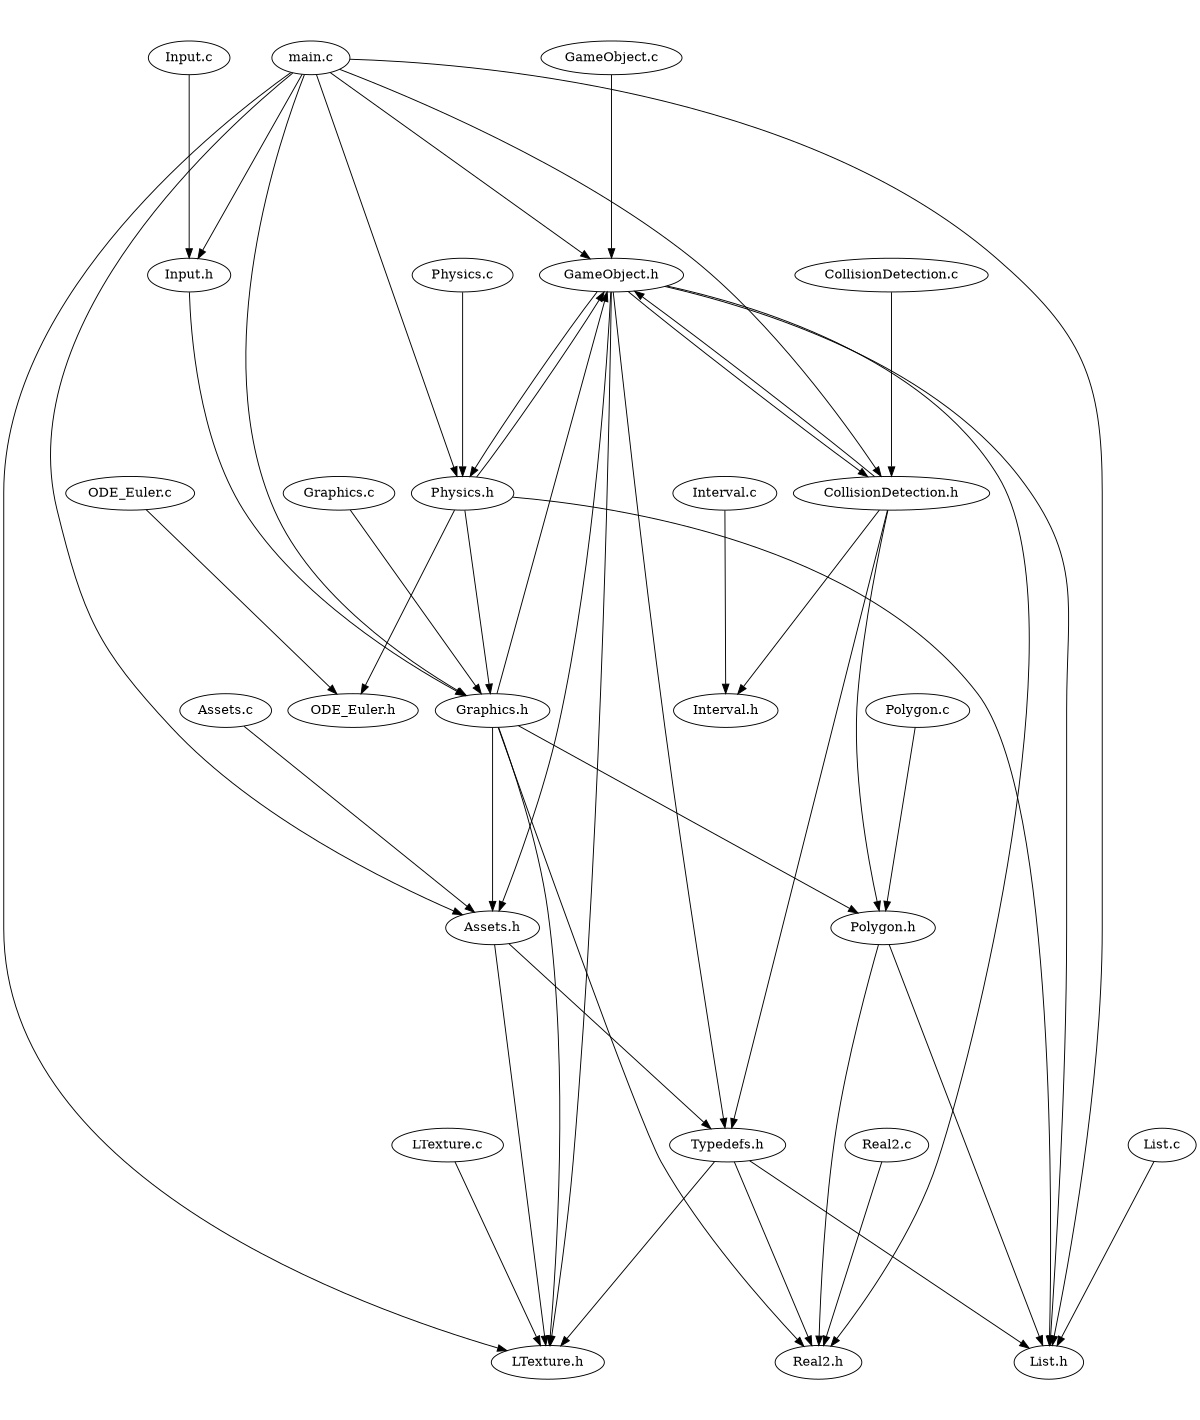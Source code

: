 digraph "source tree" {
    overlap=scale;
    size="8,10";
    ratio="fill";
    fontsize="16";
    fontname="Helvetica";
	clusterrank="local";
	"main.c" -> "List.h"
	"GameObject.h" -> "Physics.h"
	"Input.h" -> "Graphics.h"
	"GameObject.h" -> "CollisionDetection.h"
	"GameObject.h" -> "LTexture.h"
	"GameObject.h" -> "Assets.h"
	"Physics.h" -> "ODE_Euler.h"
	"Assets.h" -> "LTexture.h"
	"Assets.h" -> "Typedefs.h"
	"main.c" -> "CollisionDetection.h"
	"CollisionDetection.h" -> "Polygon.h"
	"GameObject.h" -> "Real2.h"
	"CollisionDetection.h" -> "GameObject.h"
	"main.c" -> "Graphics.h"
	"LTexture.c" -> "LTexture.h"
	"main.c" -> "Input.h"
	"Graphics.h" -> "LTexture.h"
	"Graphics.h" -> "Assets.h"
	"Interval.c" -> "Interval.h"
	"Assets.c" -> "Assets.h"
	"main.c" -> "GameObject.h"
	"Typedefs.h" -> "List.h"
	"CollisionDetection.h" -> "Interval.h"
	"main.c" -> "Assets.h"
	"GameObject.c" -> "GameObject.h"
	"Typedefs.h" -> "LTexture.h"
	"CollisionDetection.c" -> "CollisionDetection.h"
	"Typedefs.h" -> "Real2.h"
	"Polygon.c" -> "Polygon.h"
	"ODE_Euler.c" -> "ODE_Euler.h"
	"main.c" -> "LTexture.h"
	"Graphics.h" -> "Real2.h"
	"Physics.c" -> "Physics.h"
	"Graphics.h" -> "GameObject.h"
	"CollisionDetection.h" -> "Typedefs.h"
	"Graphics.h" -> "Polygon.h"
	"Polygon.h" -> "Real2.h"
	"Polygon.h" -> "List.h"
	"GameObject.h" -> "List.h"
	"Physics.h" -> "Graphics.h"
	"Input.c" -> "Input.h"
	"GameObject.h" -> "Typedefs.h"
	"Real2.c" -> "Real2.h"
	"Graphics.c" -> "Graphics.h"
	"Physics.h" -> "GameObject.h"
	"main.c" -> "Physics.h"
	"Physics.h" -> "List.h"
	"List.c" -> "List.h"
}
